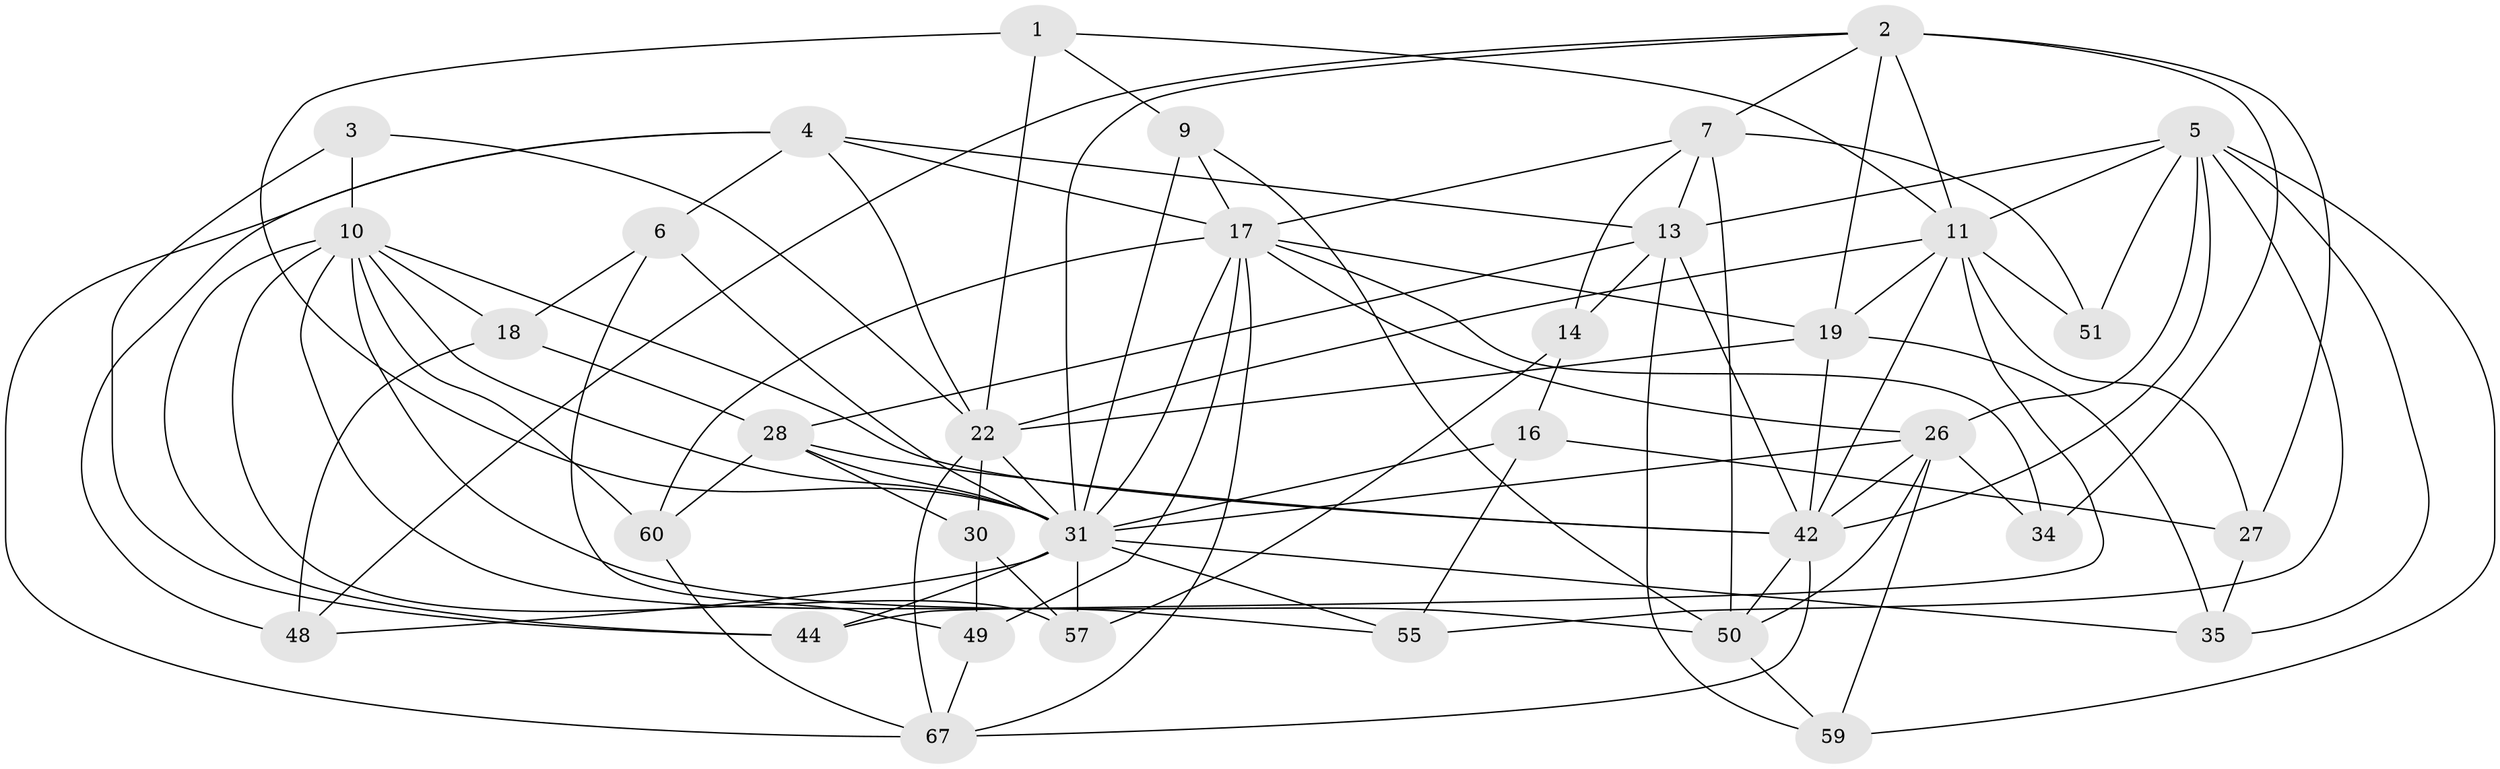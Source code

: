// original degree distribution, {4: 1.0}
// Generated by graph-tools (version 1.1) at 2025/16/03/09/25 04:16:22]
// undirected, 35 vertices, 99 edges
graph export_dot {
graph [start="1"]
  node [color=gray90,style=filled];
  1;
  2 [super="+61+21"];
  3;
  4 [super="+15"];
  5 [super="+65+20"];
  6;
  7 [super="+8"];
  9;
  10 [super="+64+12"];
  11 [super="+68+38"];
  13 [super="+24+36"];
  14;
  16;
  17 [super="+29+25"];
  18;
  19 [super="+47"];
  22 [super="+62+63"];
  26 [super="+66+33"];
  27;
  28 [super="+41"];
  30;
  31 [super="+54+32+39+37"];
  34;
  35;
  42 [super="+45+52"];
  44;
  48;
  49;
  50 [super="+53"];
  51;
  55;
  57;
  59;
  60;
  67 [super="+70"];
  1 -- 9;
  1 -- 22;
  1 -- 31;
  1 -- 11;
  2 -- 19;
  2 -- 34 [weight=2];
  2 -- 48;
  2 -- 31;
  2 -- 11;
  2 -- 27;
  2 -- 7;
  3 -- 44;
  3 -- 10 [weight=2];
  3 -- 22;
  4 -- 6;
  4 -- 67;
  4 -- 48;
  4 -- 13;
  4 -- 22;
  4 -- 17;
  5 -- 11;
  5 -- 26;
  5 -- 13;
  5 -- 51;
  5 -- 35;
  5 -- 59;
  5 -- 55;
  5 -- 42;
  6 -- 18;
  6 -- 49;
  6 -- 31;
  7 -- 51;
  7 -- 14;
  7 -- 50;
  7 -- 13;
  7 -- 17;
  9 -- 17;
  9 -- 31;
  9 -- 50;
  10 -- 55;
  10 -- 18;
  10 -- 57;
  10 -- 31;
  10 -- 50;
  10 -- 42;
  10 -- 44;
  10 -- 60;
  11 -- 22;
  11 -- 51 [weight=2];
  11 -- 19;
  11 -- 27;
  11 -- 42;
  11 -- 44;
  13 -- 42 [weight=2];
  13 -- 59;
  13 -- 28;
  13 -- 14;
  14 -- 16;
  14 -- 57;
  16 -- 27;
  16 -- 55;
  16 -- 31;
  17 -- 19;
  17 -- 26;
  17 -- 49;
  17 -- 34;
  17 -- 67;
  17 -- 60;
  17 -- 31;
  18 -- 48;
  18 -- 28;
  19 -- 35;
  19 -- 22;
  19 -- 42;
  22 -- 67;
  22 -- 31;
  22 -- 30;
  26 -- 34;
  26 -- 42;
  26 -- 31 [weight=2];
  26 -- 59;
  26 -- 50;
  27 -- 35;
  28 -- 60;
  28 -- 31;
  28 -- 30;
  28 -- 42;
  30 -- 49;
  30 -- 57;
  31 -- 48;
  31 -- 44;
  31 -- 57;
  31 -- 35;
  31 -- 55;
  42 -- 67;
  42 -- 50;
  49 -- 67;
  50 -- 59;
  60 -- 67;
}
